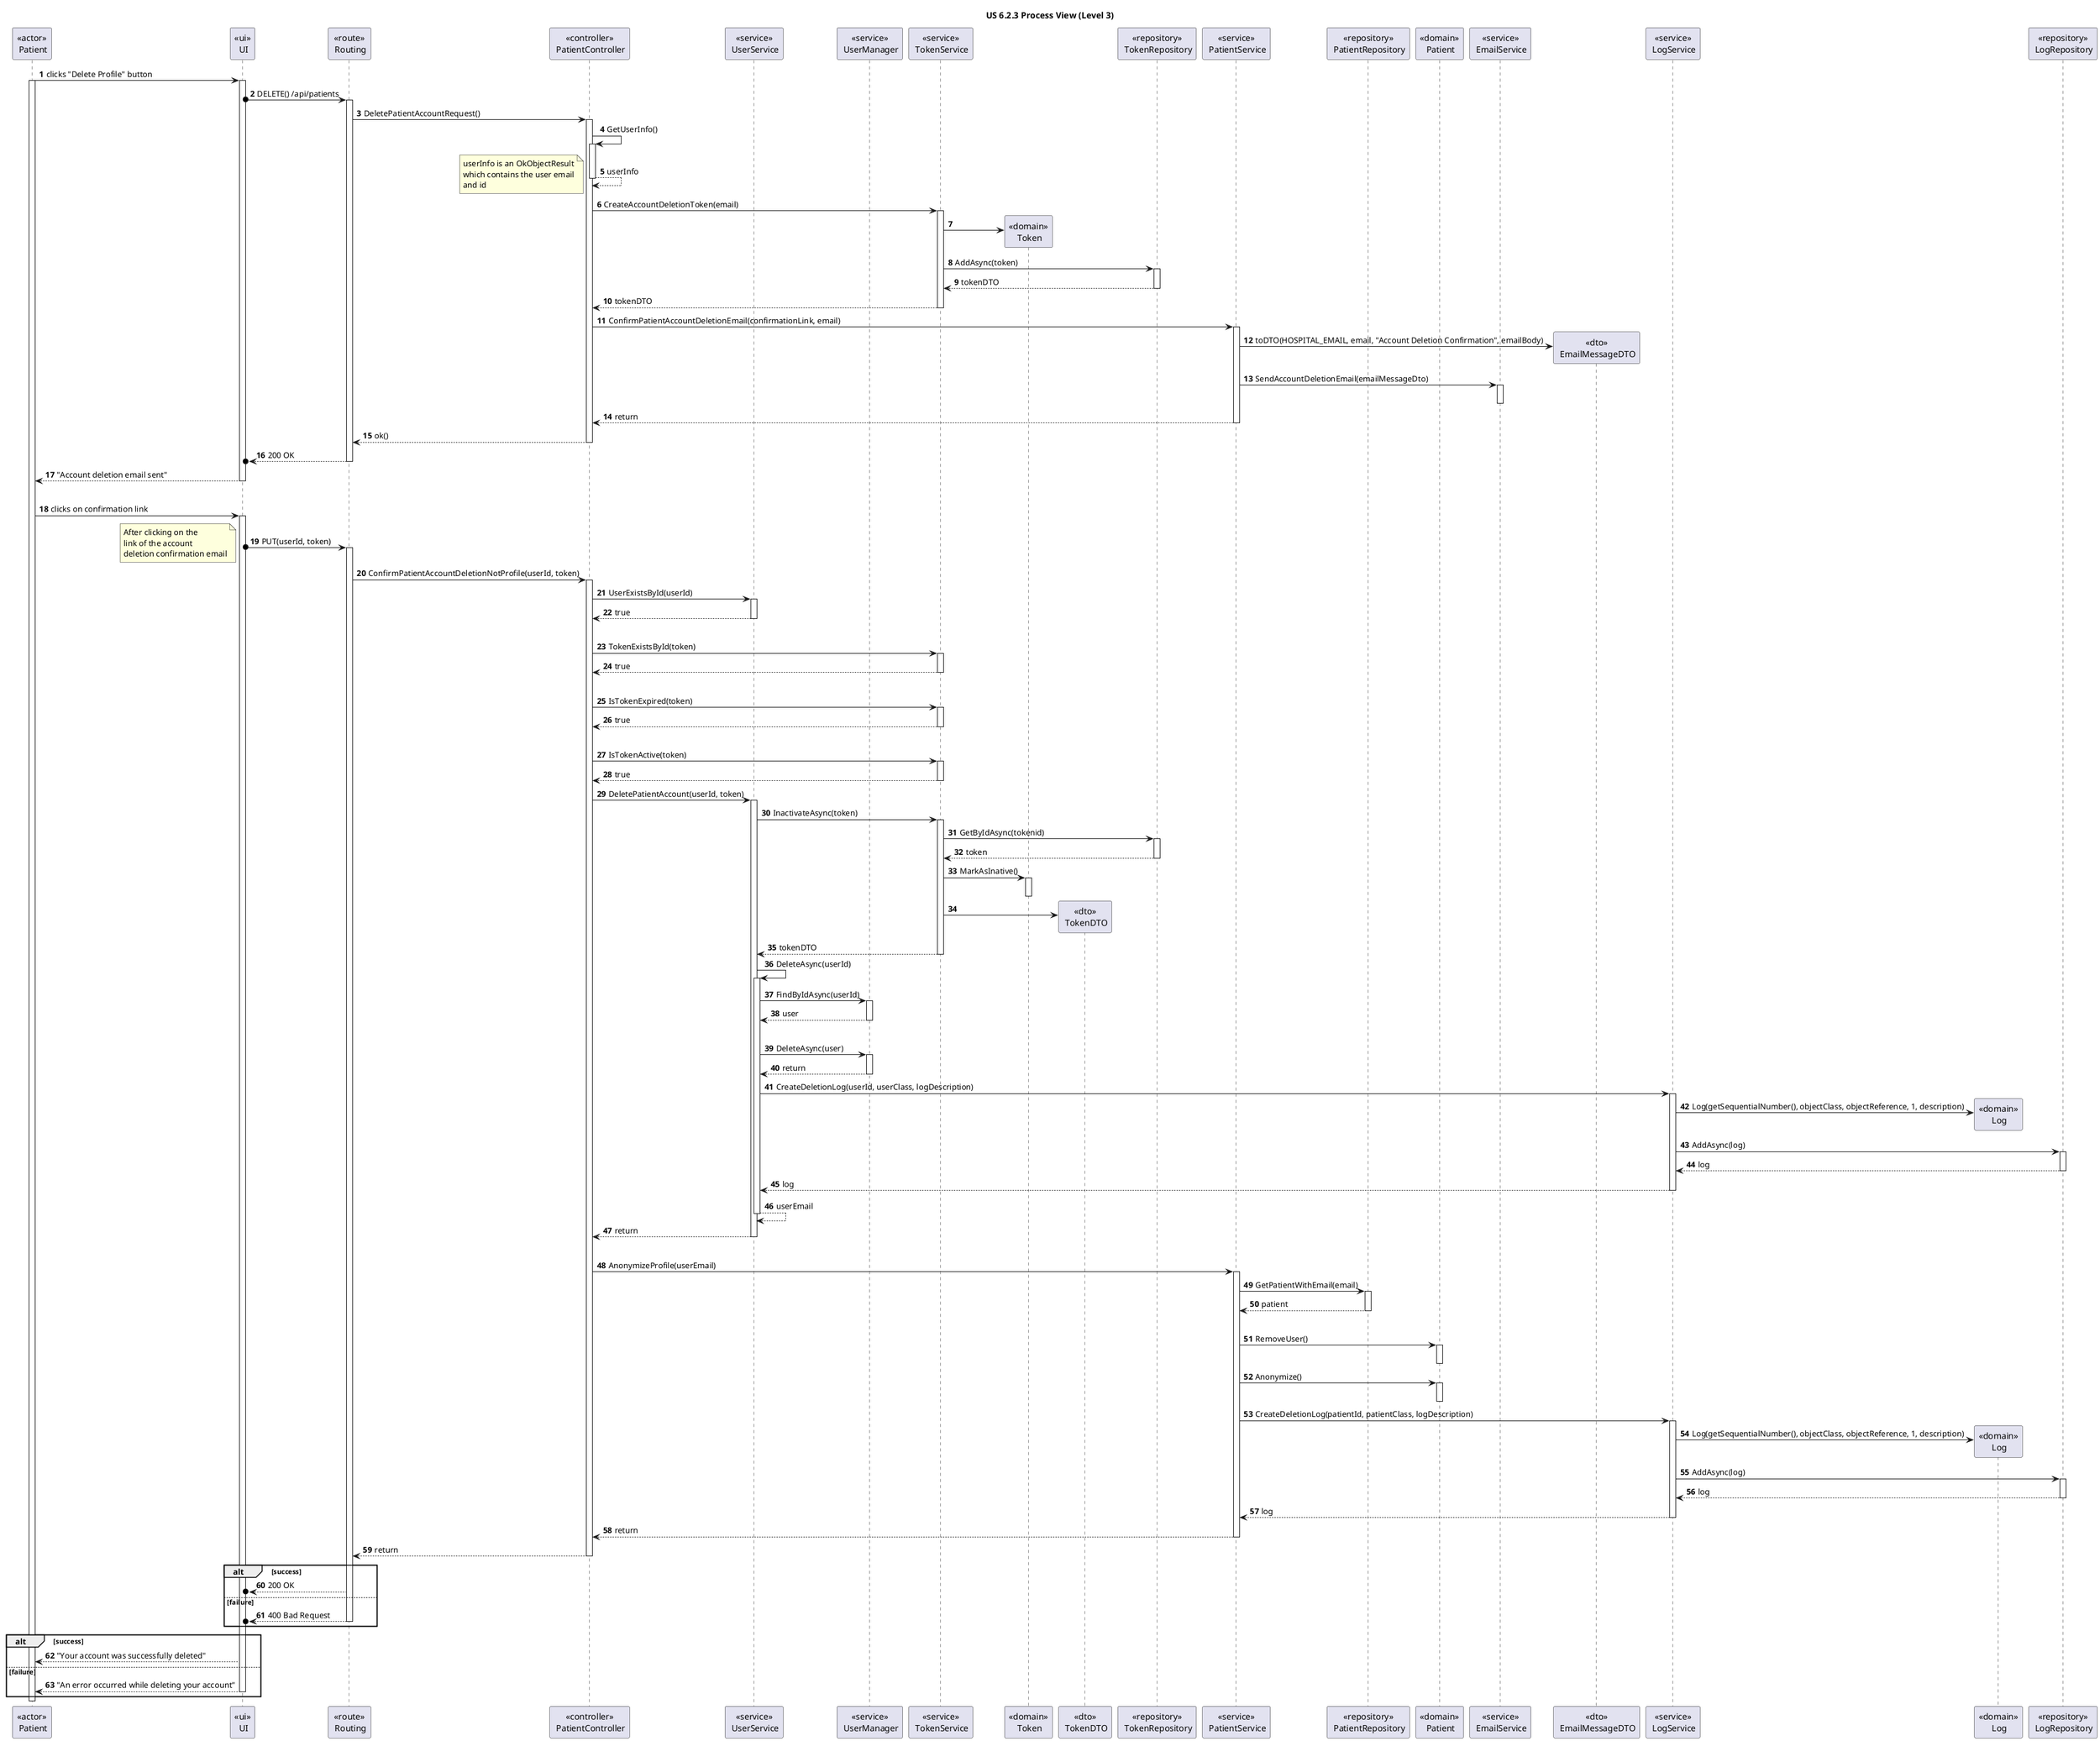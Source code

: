 @startuml
'https://plantuml.com/sequence-diagram

title "US 6.2.3 Process View (Level 3)"

autonumber

participant "<<actor>>\n Patient" as ACTOR
participant "<<ui>>\n UI" as UI
participant "<<route>>\n Routing" as ROUTE
participant "<<controller>>\n PatientController" as CONTROL

participant "<<service>>\n UserService" as AUTHServ

participant "<<service>>\n UserManager" as AUTHRepo

participant "<<service>>\n TokenService" as TOKENServ
participant "<<domain>>\n Token" as TOKEN
participant "<<dto>>\n TokenDTO" as TokenDTO
participant "<<repository>>\n TokenRepository" as TOKENRepo

participant "<<service>>\n PatientService" as PATIENTServ
participant "<<repository>>\n PatientRepository" as PATIENTRepo
participant "<<domain>>\n Patient" as PATIENT

participant "<<service>>\n EmailService" as EMAILServ
participant "<<dto>>\n EmailMessageDTO" as EmailDTO

participant "<<service>>\n LogService" as LogServ
participant "<<domain>>\n Log" as Log
participant "<<repository>>\n LogRepository" as LogRepo


ACTOR -> UI : clicks "Delete Profile" button
activate ACTOR
activate UI

UI o-> ROUTE : DELETE() /api/patients
activate ROUTE

ROUTE -> CONTROL : DeletePatientAccountRequest()
activate CONTROL

CONTROL -> CONTROL : GetUserInfo()
activate CONTROL

CONTROL --> CONTROL : userInfo
note left
userInfo is an OkObjectResult
which contains the user email
and id
end note
deactivate CONTROL

CONTROL -> TOKENServ : CreateAccountDeletionToken(email)
activate TOKENServ

TOKENServ -> TOKEN ** :

TOKENServ -> TOKENRepo : AddAsync(token)
activate TOKENRepo

TOKENRepo --> TOKENServ : tokenDTO
deactivate TOKENRepo

TOKENServ --> CONTROL :tokenDTO
deactivate TOKENServ

CONTROL -> PATIENTServ : ConfirmPatientAccountDeletionEmail(confirmationLink, email)
activate PATIENTServ

PATIENTServ -> EmailDTO ** : toDTO(HOSPITAL_EMAIL, email, "Account Deletion Confirmation", emailBody)

PATIENTServ -> EMAILServ : SendAccountDeletionEmail(emailMessageDto)
activate EMAILServ
deactivate EMAILServ

PATIENTServ --> CONTROL : return
deactivate PATIENTServ

CONTROL --> ROUTE : ok()
deactivate CONTROL

UI o<-- ROUTE : 200 OK
deactivate ROUTE

UI --> ACTOR : "Account deletion email sent"
deactivate UI

|||

'CONFIRMATION

ACTOR -> UI : clicks on confirmation link
activate UI

UI o-> ROUTE : PUT(userId, token)
note left
After clicking on the
link of the account
deletion confirmation email
end note
activate ROUTE

ROUTE -> CONTROL : ConfirmPatientAccountDeletionNotProfile(userId, token)
activate CONTROL

CONTROL -> AUTHServ : UserExistsById(userId)
activate AUTHServ

AUTHServ --> CONTROL : true
deactivate AUTHServ
|||
CONTROL -> TOKENServ : TokenExistsById(token)
activate TOKENServ

TOKENServ --> CONTROL : true
deactivate TOKENServ

|||
CONTROL -> TOKENServ : IsTokenExpired(token)
activate TOKENServ

TOKENServ --> CONTROL : true
deactivate TOKENServ

|||
CONTROL -> TOKENServ : IsTokenActive(token)
activate TOKENServ

TOKENServ --> CONTROL : true
deactivate TOKENServ

CONTROL -> AUTHServ : DeletePatientAccount(userId, token)
activate AUTHServ

AUTHServ -> TOKENServ : InactivateAsync(token)
activate TOKENServ

TOKENServ -> TOKENRepo : GetByIdAsync(tokenid)
activate TOKENRepo

TOKENRepo --> TOKENServ : token
deactivate TOKENRepo

TOKENServ -> TOKEN : MarkAsInative()
activate TOKEN
deactivate TOKEN

TOKENServ -> TokenDTO **

TOKENServ --> AUTHServ : tokenDTO
deactivate TOKENServ

AUTHServ -> AUTHServ :  DeleteAsync(userId)
activate AUTHServ

AUTHServ -> AUTHRepo : FindByIdAsync(userId)
activate AUTHRepo

AUTHRepo --> AUTHServ : user
deactivate AUTHRepo

|||

AUTHServ -> AUTHRepo : DeleteAsync(user)
activate AUTHRepo

AUTHRepo --> AUTHServ : return
deactivate AUTHRepo

AUTHServ -> LogServ : CreateDeletionLog(userId, userClass, logDescription)
activate LogServ

LogServ -> Log ** : Log(getSequentialNumber(), objectClass, objectReference, 1, description)

LogServ -> LogRepo : AddAsync(log)
activate LogRepo

LogRepo --> LogServ : log
deactivate LogRepo

LogServ --> AUTHServ : log
deactivate LogServ

AUTHServ --> AUTHServ : userEmail
deactivate AUTHServ

AUTHServ --> CONTROL : return
deactivate AUTHServ

|||

CONTROL -> PATIENTServ : AnonymizeProfile(userEmail)
activate PATIENTServ

PATIENTServ -> PATIENTRepo : GetPatientWithEmail(email)
activate PATIENTRepo

PATIENTRepo --> PATIENTServ : patient
deactivate PATIENTRepo

|||

PATIENTServ -> PATIENT : RemoveUser()
activate PATIENT
deactivate PATIENT

PATIENTServ -> PATIENT : Anonymize()
activate PATIENT
deactivate PATIENT


PATIENTServ -> LogServ : CreateDeletionLog(patientId, patientClass, logDescription)
activate LogServ

LogServ -> Log ** : Log(getSequentialNumber(), objectClass, objectReference, 1, description)

LogServ -> LogRepo : AddAsync(log)
activate LogRepo

LogRepo --> LogServ : log
deactivate LogRepo

LogServ --> PATIENTServ : log
deactivate LogServ

PATIENTServ --> CONTROL : return
deactivate PATIENTServ

CONTROL --> ROUTE : return
deactivate CONTROL

alt success
UI o<-- ROUTE : 200 OK

else failure

UI o<-- ROUTE : 400 Bad Request
deactivate ROUTE
end alt

alt success
ACTOR <-- UI : "Your account was successfully deleted"

else failure

ACTOR <-- UI : "An error occurred while deleting your account"
deactivate UI
end alt

deactivate ACTOR

@enduml